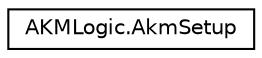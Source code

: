 digraph "Graphical Class Hierarchy"
{
 // LATEX_PDF_SIZE
  edge [fontname="Helvetica",fontsize="10",labelfontname="Helvetica",labelfontsize="10"];
  node [fontname="Helvetica",fontsize="10",shape=record];
  rankdir="LR";
  Node0 [label="AKMLogic.AkmSetup",height=0.2,width=0.4,color="black", fillcolor="white", style="filled",URL="$class_a_k_m_logic_1_1_akm_setup.html",tooltip="Provides information about defined AKM configuration"];
}
